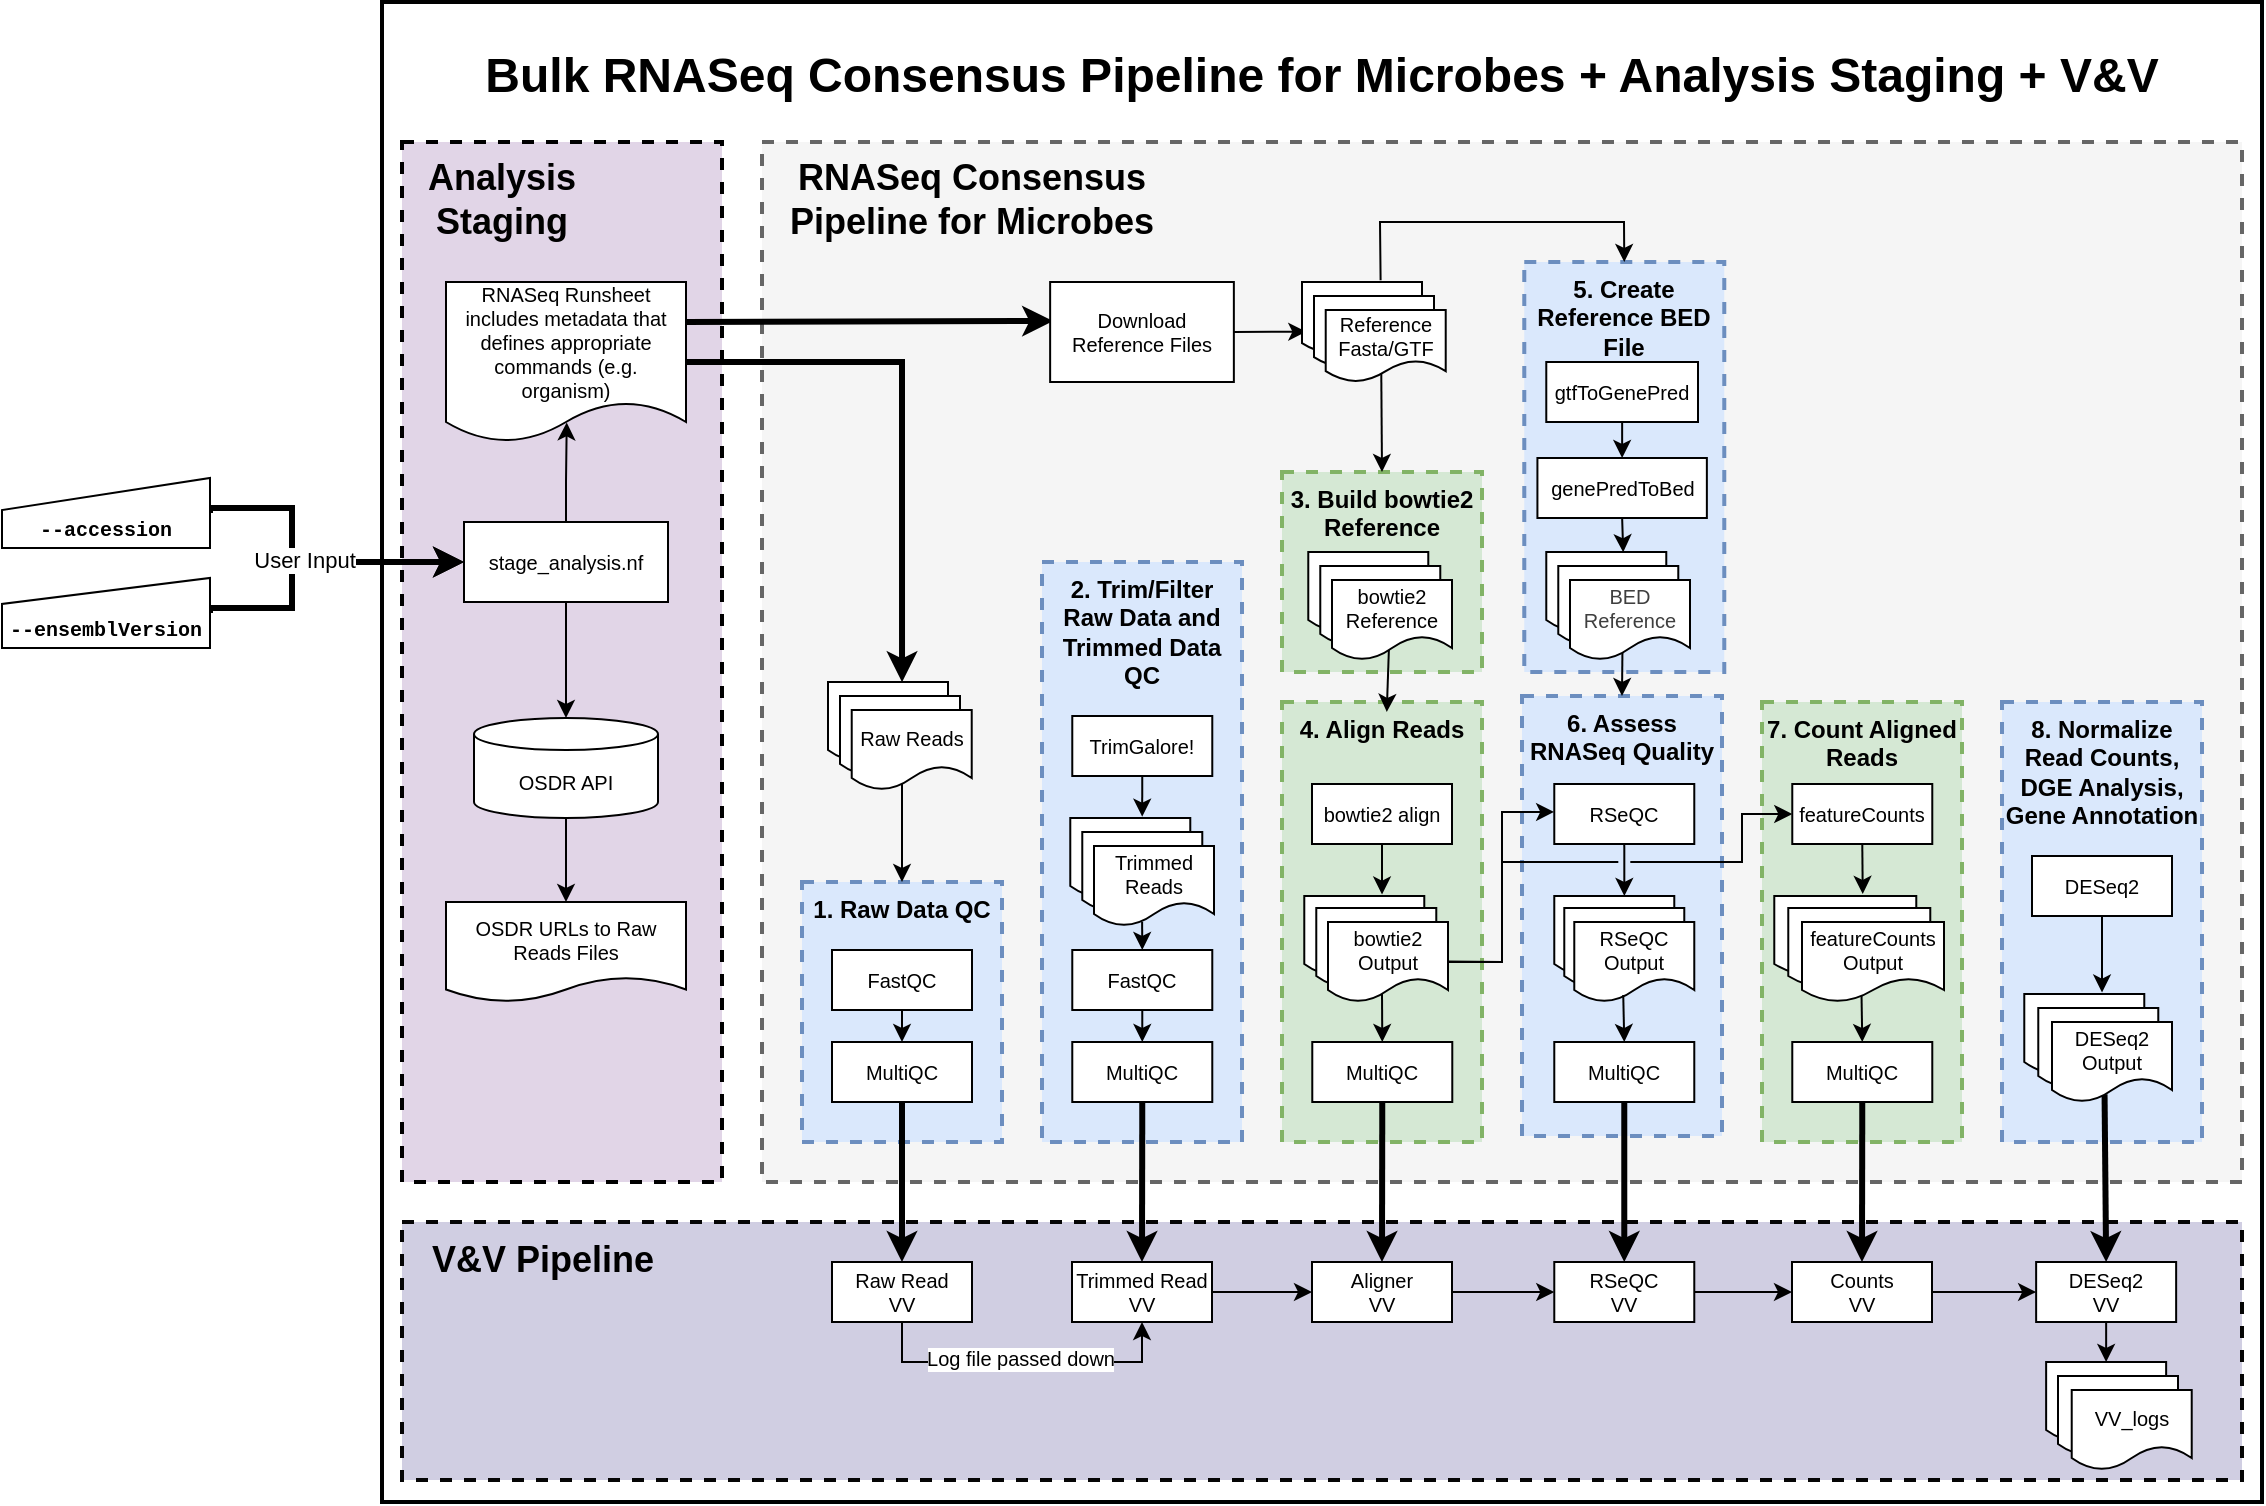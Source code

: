 <mxfile>
    <diagram id="yPxyJZ8AM_hMuL3Unpa9" name="RNASeqPPL">
        <mxGraphModel dx="1026" dy="1259" grid="1" gridSize="10" guides="1" tooltips="1" connect="1" arrows="1" fold="1" page="0" pageScale="1" pageWidth="1100" pageHeight="850" math="0" shadow="0">
            <root>
                <mxCell id="0"/>
                <mxCell id="1" parent="0"/>
                <mxCell id="165" value="&lt;h1 style=&quot;scrollbar-color: light-dark(#e2e2e2, #4b4b4b)&lt;br/&gt;&#x9;&#x9;&#x9;&#x9;&#x9;light-dark(#fbfbfb, var(--dark-panel-color));&quot;&gt;Bulk RNASeq Consensus Pipeline for Microbes + Analysis Staging + V&amp;amp;V&lt;/h1&gt;" style="rounded=0;whiteSpace=wrap;html=1;fillColor=none;strokeWidth=2;verticalAlign=top;" parent="1" vertex="1">
                    <mxGeometry x="240" y="-30" width="940" height="750" as="geometry"/>
                </mxCell>
                <mxCell id="151" value="" style="rounded=0;whiteSpace=wrap;html=1;dashed=1;strokeWidth=2;fillColor=#f5f5f5;fontColor=#333333;strokeColor=#666666;" parent="1" vertex="1">
                    <mxGeometry x="430" y="40" width="740" height="520" as="geometry"/>
                </mxCell>
                <mxCell id="4" value="&lt;span style=&quot;color: rgb(0, 0, 0); font-weight: 700;&quot;&gt;1. Raw Data QC&lt;/span&gt;" style="rounded=0;whiteSpace=wrap;html=1;align=center;dashed=1;strokeWidth=2;fillColor=#dae8fc;strokeColor=#6c8ebf;verticalAlign=top;" parent="1" vertex="1">
                    <mxGeometry x="450" y="410" width="100" height="130" as="geometry"/>
                </mxCell>
                <mxCell id="6" value="&lt;span style=&quot;color: rgb(0, 0, 0); font-weight: 700;&quot;&gt;2. Trim/Filter Raw Data and Trimmed Data QC&lt;/span&gt;" style="rounded=0;whiteSpace=wrap;html=1;align=center;dashed=1;strokeWidth=2;fillColor=#dae8fc;strokeColor=#6c8ebf;verticalAlign=top;" parent="1" vertex="1">
                    <mxGeometry x="570" y="250" width="100" height="290" as="geometry"/>
                </mxCell>
                <mxCell id="134" value="" style="rounded=0;whiteSpace=wrap;html=1;align=center;dashed=1;strokeWidth=2;fillColor=#d0cee2;strokeColor=light-dark(#050505, #a4a0c6);" parent="1" vertex="1">
                    <mxGeometry x="250" y="580" width="920" height="129" as="geometry"/>
                </mxCell>
                <mxCell id="rDUlS8jjdEe4DjbBXOIM-208" value="" style="rounded=0;whiteSpace=wrap;html=1;align=center;dashed=1;strokeWidth=2;fillColor=#e1d5e7;strokeColor=#000000;" parent="1" vertex="1">
                    <mxGeometry x="250" y="40" width="160" height="520" as="geometry"/>
                </mxCell>
                <mxCell id="rDUlS8jjdEe4DjbBXOIM-179" value="&lt;font&gt;stage_analysis.nf&lt;/font&gt;" style="rounded=0;whiteSpace=wrap;html=1;fontSize=10;" parent="1" vertex="1">
                    <mxGeometry x="281" y="230" width="102" height="40" as="geometry"/>
                </mxCell>
                <mxCell id="136" style="edgeStyle=none;html=1;exitX=1;exitY=0.25;exitDx=0;exitDy=0;strokeWidth=3;entryX=0.016;entryY=0.39;entryDx=0;entryDy=0;entryPerimeter=0;" parent="1" source="rDUlS8jjdEe4DjbBXOIM-180" target="135" edge="1">
                    <mxGeometry relative="1" as="geometry">
                        <mxPoint x="560" y="130" as="targetPoint"/>
                    </mxGeometry>
                </mxCell>
                <mxCell id="rDUlS8jjdEe4DjbBXOIM-180" value="&lt;font&gt;RNASeq Runsheet includes metadata that defines appropriate commands (e.g. organism)&lt;/font&gt;" style="shape=document;whiteSpace=wrap;html=1;boundedLbl=1;size=0.25;fontSize=10;" parent="1" vertex="1">
                    <mxGeometry x="272" y="110" width="120" height="80" as="geometry"/>
                </mxCell>
                <mxCell id="rDUlS8jjdEe4DjbBXOIM-193" style="edgeStyle=orthogonalEdgeStyle;rounded=0;orthogonalLoop=1;jettySize=auto;html=1;exitX=0.5;exitY=1;exitDx=0;exitDy=0;exitPerimeter=0;entryX=0.5;entryY=0;entryDx=0;entryDy=0;" parent="1" source="rDUlS8jjdEe4DjbBXOIM-181" target="rDUlS8jjdEe4DjbBXOIM-182" edge="1">
                    <mxGeometry relative="1" as="geometry"/>
                </mxCell>
                <mxCell id="rDUlS8jjdEe4DjbBXOIM-181" value="OSDR API" style="shape=cylinder3;whiteSpace=wrap;html=1;boundedLbl=1;backgroundOutline=1;size=8;fontSize=10;" parent="1" vertex="1">
                    <mxGeometry x="286" y="328" width="92" height="50" as="geometry"/>
                </mxCell>
                <mxCell id="rDUlS8jjdEe4DjbBXOIM-182" value="OSDR URLs to Raw Reads Files" style="shape=document;whiteSpace=wrap;html=1;boundedLbl=1;size=0.25;fontSize=10;" parent="1" vertex="1">
                    <mxGeometry x="272" y="420" width="120" height="50" as="geometry"/>
                </mxCell>
                <mxCell id="rDUlS8jjdEe4DjbBXOIM-192" style="edgeStyle=orthogonalEdgeStyle;rounded=0;orthogonalLoop=1;jettySize=auto;html=1;exitX=0.5;exitY=1;exitDx=0;exitDy=0;entryX=0.5;entryY=0;entryDx=0;entryDy=0;entryPerimeter=0;" parent="1" source="rDUlS8jjdEe4DjbBXOIM-179" target="rDUlS8jjdEe4DjbBXOIM-181" edge="1">
                    <mxGeometry relative="1" as="geometry"/>
                </mxCell>
                <mxCell id="rDUlS8jjdEe4DjbBXOIM-199" style="edgeStyle=orthogonalEdgeStyle;rounded=0;orthogonalLoop=1;jettySize=auto;html=1;exitX=1;exitY=0.5;exitDx=0;exitDy=0;entryX=0;entryY=0.5;entryDx=0;entryDy=0;strokeWidth=3;" parent="1" source="rDUlS8jjdEe4DjbBXOIM-206" target="rDUlS8jjdEe4DjbBXOIM-179" edge="1">
                    <mxGeometry relative="1" as="geometry">
                        <mxPoint x="155" y="225" as="sourcePoint"/>
                        <Array as="points">
                            <mxPoint x="195" y="223"/>
                            <mxPoint x="195" y="250"/>
                        </Array>
                    </mxGeometry>
                </mxCell>
                <mxCell id="rDUlS8jjdEe4DjbBXOIM-202" style="edgeStyle=orthogonalEdgeStyle;rounded=0;orthogonalLoop=1;jettySize=auto;html=1;exitX=1;exitY=0.5;exitDx=0;exitDy=0;entryX=0;entryY=0.5;entryDx=0;entryDy=0;strokeWidth=3;" parent="1" source="rDUlS8jjdEe4DjbBXOIM-207" target="rDUlS8jjdEe4DjbBXOIM-179" edge="1">
                    <mxGeometry relative="1" as="geometry">
                        <mxPoint x="155" y="275" as="sourcePoint"/>
                        <Array as="points">
                            <mxPoint x="195" y="273"/>
                            <mxPoint x="195" y="250"/>
                        </Array>
                    </mxGeometry>
                </mxCell>
                <mxCell id="rDUlS8jjdEe4DjbBXOIM-203" value="User Input" style="edgeLabel;html=1;align=center;verticalAlign=middle;resizable=0;points=[];" parent="rDUlS8jjdEe4DjbBXOIM-202" vertex="1" connectable="0">
                    <mxGeometry x="0.232" y="-1" relative="1" as="geometry">
                        <mxPoint x="-22" y="-2" as="offset"/>
                    </mxGeometry>
                </mxCell>
                <mxCell id="rDUlS8jjdEe4DjbBXOIM-206" value="&lt;span style=&quot;font-family: &amp;quot;Courier New&amp;quot;;&quot;&gt;--accession&lt;/span&gt;" style="shape=manualInput;whiteSpace=wrap;html=1;size=16;fontSize=10;fontStyle=1;verticalAlign=bottom;" parent="1" vertex="1">
                    <mxGeometry x="50" y="208" width="104" height="35" as="geometry"/>
                </mxCell>
                <mxCell id="rDUlS8jjdEe4DjbBXOIM-207" value="&lt;span style=&quot;font-family: &amp;quot;Courier New&amp;quot;;&quot;&gt;--ensemblVersion&lt;/span&gt;" style="shape=manualInput;whiteSpace=wrap;html=1;size=13;fontSize=10;fontStyle=1;verticalAlign=bottom;" parent="1" vertex="1">
                    <mxGeometry x="50" y="258" width="104" height="35" as="geometry"/>
                </mxCell>
                <mxCell id="rDUlS8jjdEe4DjbBXOIM-210" value="&lt;h2&gt;Analysis Staging&lt;/h2&gt;" style="text;html=1;align=center;verticalAlign=middle;whiteSpace=wrap;rounded=0;fontFamily=Helvetica;fontSize=12;" parent="1" vertex="1">
                    <mxGeometry x="260" y="49" width="80" height="40" as="geometry"/>
                </mxCell>
                <mxCell id="28" style="edgeStyle=none;html=1;exitX=0.5;exitY=1;exitDx=0;exitDy=0;entryX=0.5;entryY=0;entryDx=0;entryDy=0;" parent="1" source="2" target="3" edge="1">
                    <mxGeometry relative="1" as="geometry"/>
                </mxCell>
                <mxCell id="2" value="&lt;span&gt;FastQC&lt;/span&gt;" style="rounded=0;whiteSpace=wrap;html=1;fontSize=10;" parent="1" vertex="1">
                    <mxGeometry x="465" y="444" width="70" height="30" as="geometry"/>
                </mxCell>
                <mxCell id="33" style="edgeStyle=none;html=1;exitX=0.5;exitY=1;exitDx=0;exitDy=0;entryX=0.5;entryY=0;entryDx=0;entryDy=0;strokeWidth=3;" parent="1" source="3" target="32" edge="1">
                    <mxGeometry relative="1" as="geometry"/>
                </mxCell>
                <mxCell id="3" value="&lt;span&gt;MultiQC&lt;/span&gt;" style="rounded=0;whiteSpace=wrap;html=1;fontSize=10;" parent="1" vertex="1">
                    <mxGeometry x="465" y="490" width="70" height="30" as="geometry"/>
                </mxCell>
                <mxCell id="105" style="edgeStyle=none;html=1;entryX=0.5;entryY=0;entryDx=0;entryDy=0;exitX=0.419;exitY=0.91;exitDx=0;exitDy=0;exitPerimeter=0;" parent="1" source="rDUlS8jjdEe4DjbBXOIM-185" edge="1">
                    <mxGeometry relative="1" as="geometry">
                        <mxPoint x="500" y="410" as="targetPoint"/>
                    </mxGeometry>
                </mxCell>
                <mxCell id="29" style="edgeStyle=none;html=1;exitX=0.5;exitY=1;exitDx=0;exitDy=0;entryX=0.5;entryY=0;entryDx=0;entryDy=0;" parent="1" source="7" target="8" edge="1">
                    <mxGeometry relative="1" as="geometry"/>
                </mxCell>
                <mxCell id="7" value="&lt;span&gt;FastQC&lt;/span&gt;" style="rounded=0;whiteSpace=wrap;html=1;fontSize=10;" parent="1" vertex="1">
                    <mxGeometry x="585.14" y="444" width="70" height="30" as="geometry"/>
                </mxCell>
                <mxCell id="35" style="edgeStyle=none;html=1;exitX=0.5;exitY=1;exitDx=0;exitDy=0;entryX=0.5;entryY=0;entryDx=0;entryDy=0;strokeWidth=3;" parent="1" source="8" target="34" edge="1">
                    <mxGeometry relative="1" as="geometry"/>
                </mxCell>
                <mxCell id="8" value="&lt;span&gt;MultiQC&lt;/span&gt;" style="rounded=0;whiteSpace=wrap;html=1;fontSize=10;" parent="1" vertex="1">
                    <mxGeometry x="585.14" y="490" width="70" height="30" as="geometry"/>
                </mxCell>
                <mxCell id="12" value="&lt;span&gt;TrimGalore!&lt;/span&gt;" style="rounded=0;whiteSpace=wrap;html=1;fontSize=10;" parent="1" vertex="1">
                    <mxGeometry x="585.14" y="327" width="70" height="30" as="geometry"/>
                </mxCell>
                <mxCell id="130" style="edgeStyle=none;html=1;exitX=0.5;exitY=1;exitDx=0;exitDy=0;entryX=0.5;entryY=1;entryDx=0;entryDy=0;rounded=0;curved=0;" parent="1" source="32" target="34" edge="1">
                    <mxGeometry relative="1" as="geometry">
                        <Array as="points">
                            <mxPoint x="500" y="650"/>
                            <mxPoint x="620" y="650"/>
                        </Array>
                    </mxGeometry>
                </mxCell>
                <mxCell id="150" value="Log file passed down" style="edgeLabel;html=1;align=center;verticalAlign=middle;resizable=0;points=[];fontSize=10;" parent="130" vertex="1" connectable="0">
                    <mxGeometry x="-0.021" y="2" relative="1" as="geometry">
                        <mxPoint as="offset"/>
                    </mxGeometry>
                </mxCell>
                <mxCell id="32" value="&lt;span&gt;Raw Read&lt;/span&gt;&lt;div&gt;&lt;span&gt;VV&lt;/span&gt;&lt;/div&gt;" style="rounded=0;whiteSpace=wrap;html=1;fontSize=10;" parent="1" vertex="1">
                    <mxGeometry x="465" y="600" width="70" height="30" as="geometry"/>
                </mxCell>
                <mxCell id="129" style="edgeStyle=none;html=1;exitX=1;exitY=0.5;exitDx=0;exitDy=0;entryX=0;entryY=0.5;entryDx=0;entryDy=0;" parent="1" source="34" target="50" edge="1">
                    <mxGeometry relative="1" as="geometry"/>
                </mxCell>
                <mxCell id="34" value="&lt;span&gt;Trimmed Read&lt;/span&gt;&lt;div&gt;&lt;span&gt;VV&lt;/span&gt;&lt;/div&gt;" style="rounded=0;whiteSpace=wrap;html=1;fontSize=10;" parent="1" vertex="1">
                    <mxGeometry x="585" y="600" width="70" height="30" as="geometry"/>
                </mxCell>
                <mxCell id="36" value="&lt;span style=&quot;color: rgb(0, 0, 0); font-weight: 700;&quot;&gt;4. Align Reads&lt;/span&gt;" style="rounded=0;whiteSpace=wrap;html=1;align=center;dashed=1;strokeWidth=2;fillColor=#d5e8d4;strokeColor=#82b366;verticalAlign=top;" parent="1" vertex="1">
                    <mxGeometry x="690" y="320" width="100" height="220" as="geometry"/>
                </mxCell>
                <mxCell id="37" style="edgeStyle=none;html=1;exitX=0.45;exitY=0.896;exitDx=0;exitDy=0;entryX=0.5;entryY=0;entryDx=0;entryDy=0;exitPerimeter=0;" parent="1" source="49" target="40" edge="1">
                    <mxGeometry relative="1" as="geometry">
                        <mxPoint x="740.14" y="477" as="sourcePoint"/>
                    </mxGeometry>
                </mxCell>
                <mxCell id="39" style="edgeStyle=none;html=1;exitX=0.5;exitY=1;exitDx=0;exitDy=0;entryX=0.5;entryY=0;entryDx=0;entryDy=0;strokeWidth=3;" parent="1" source="40" target="50" edge="1">
                    <mxGeometry relative="1" as="geometry"/>
                </mxCell>
                <mxCell id="40" value="&lt;span&gt;MultiQC&lt;/span&gt;" style="rounded=0;whiteSpace=wrap;html=1;fontSize=10;" parent="1" vertex="1">
                    <mxGeometry x="705.14" y="490" width="70" height="30" as="geometry"/>
                </mxCell>
                <mxCell id="42" style="edgeStyle=none;html=1;exitX=0.5;exitY=1;exitDx=0;exitDy=0;entryX=0.648;entryY=-0.018;entryDx=0;entryDy=0;entryPerimeter=0;" parent="1" source="43" target="46" edge="1">
                    <mxGeometry relative="1" as="geometry"/>
                </mxCell>
                <mxCell id="43" value="&lt;span&gt;bowtie2 align&lt;/span&gt;" style="rounded=0;whiteSpace=wrap;html=1;fontSize=10;" parent="1" vertex="1">
                    <mxGeometry x="705.0" y="361" width="70" height="30" as="geometry"/>
                </mxCell>
                <mxCell id="128" style="edgeStyle=none;html=1;exitX=1;exitY=0.5;exitDx=0;exitDy=0;entryX=0;entryY=0.5;entryDx=0;entryDy=0;" parent="1" source="50" target="87" edge="1">
                    <mxGeometry relative="1" as="geometry"/>
                </mxCell>
                <mxCell id="50" value="&lt;span&gt;Aligner&lt;/span&gt;&lt;div&gt;&lt;span&gt;VV&lt;/span&gt;&lt;/div&gt;" style="rounded=0;whiteSpace=wrap;html=1;fontSize=10;" parent="1" vertex="1">
                    <mxGeometry x="705" y="600" width="70" height="30" as="geometry"/>
                </mxCell>
                <mxCell id="55" value="&lt;span style=&quot;color: rgb(0, 0, 0); font-weight: 700;&quot;&gt;3. Build bowtie2 Reference&lt;/span&gt;" style="rounded=0;whiteSpace=wrap;html=1;align=center;dashed=1;strokeWidth=2;fillColor=#d5e8d4;strokeColor=#82b366;verticalAlign=top;" parent="1" vertex="1">
                    <mxGeometry x="690" y="205" width="100" height="100" as="geometry"/>
                </mxCell>
                <mxCell id="61" value="" style="endArrow=classic;html=1;exitX=0.474;exitY=0.873;exitDx=0;exitDy=0;exitPerimeter=0;entryX=0.536;entryY=0.065;entryDx=0;entryDy=0;entryPerimeter=0;" parent="1" source="60" edge="1">
                    <mxGeometry width="50" height="50" relative="1" as="geometry">
                        <mxPoint x="750" y="360" as="sourcePoint"/>
                        <mxPoint x="742.38" y="324.95" as="targetPoint"/>
                    </mxGeometry>
                </mxCell>
                <mxCell id="62" value="&lt;span style=&quot;color: rgb(0, 0, 0); font-weight: 700;&quot;&gt;6. Assess RNASeq Quality&lt;/span&gt;" style="rounded=0;whiteSpace=wrap;html=1;align=center;dashed=1;strokeWidth=2;fillColor=#dae8fc;strokeColor=#6c8ebf;verticalAlign=top;" parent="1" vertex="1">
                    <mxGeometry x="810" y="317" width="100" height="220" as="geometry"/>
                </mxCell>
                <mxCell id="88" style="edgeStyle=none;html=1;exitX=0.5;exitY=1;exitDx=0;exitDy=0;strokeWidth=3;" parent="1" source="64" target="87" edge="1">
                    <mxGeometry relative="1" as="geometry"/>
                </mxCell>
                <mxCell id="64" value="&lt;span&gt;MultiQC&lt;/span&gt;" style="rounded=0;whiteSpace=wrap;html=1;fontSize=10;" parent="1" vertex="1">
                    <mxGeometry x="826.14" y="490" width="70" height="30" as="geometry"/>
                </mxCell>
                <mxCell id="67" value="&lt;span&gt;RSeQC&lt;/span&gt;" style="rounded=0;whiteSpace=wrap;html=1;fontSize=10;" parent="1" vertex="1">
                    <mxGeometry x="826.14" y="361" width="70" height="30" as="geometry"/>
                </mxCell>
                <mxCell id="72" value="&lt;span style=&quot;color: rgb(0, 0, 0); font-weight: 700;&quot;&gt;5. Create Reference BED File&lt;/span&gt;" style="rounded=0;whiteSpace=wrap;html=1;align=center;dashed=1;strokeWidth=2;fillColor=#dae8fc;strokeColor=#6c8ebf;verticalAlign=top;" parent="1" vertex="1">
                    <mxGeometry x="811.14" y="100" width="100" height="205" as="geometry"/>
                </mxCell>
                <mxCell id="73" style="edgeStyle=none;html=1;exitX=0.5;exitY=1;exitDx=0;exitDy=0;entryX=0.641;entryY=0.003;entryDx=0;entryDy=0;entryPerimeter=0;" parent="1" source="74" target="79" edge="1">
                    <mxGeometry relative="1" as="geometry">
                        <mxPoint x="860.28" y="247" as="targetPoint"/>
                    </mxGeometry>
                </mxCell>
                <mxCell id="74" value="&lt;span&gt;genePredToBed&lt;/span&gt;" style="rounded=0;whiteSpace=wrap;html=1;fontSize=10;" parent="1" vertex="1">
                    <mxGeometry x="817.71" y="198" width="84.72" height="30" as="geometry"/>
                </mxCell>
                <mxCell id="82" style="edgeStyle=none;html=1;exitX=0.5;exitY=1;exitDx=0;exitDy=0;entryX=0.5;entryY=0;entryDx=0;entryDy=0;" parent="1" source="77" target="74" edge="1">
                    <mxGeometry relative="1" as="geometry"/>
                </mxCell>
                <mxCell id="77" value="&lt;span&gt;gtfToGenePred&lt;/span&gt;" style="rounded=0;whiteSpace=wrap;html=1;fontSize=10;" parent="1" vertex="1">
                    <mxGeometry x="822.14" y="150" width="75.86" height="30" as="geometry"/>
                </mxCell>
                <mxCell id="83" value="" style="endArrow=classic;html=1;exitX=0.437;exitY=0.889;exitDx=0;exitDy=0;exitPerimeter=0;entryX=0.5;entryY=0;entryDx=0;entryDy=0;" parent="1" source="81" target="62" edge="1">
                    <mxGeometry width="50" height="50" relative="1" as="geometry">
                        <mxPoint x="750" y="280" as="sourcePoint"/>
                        <mxPoint x="859.14" y="323" as="targetPoint"/>
                    </mxGeometry>
                </mxCell>
                <mxCell id="86" style="edgeStyle=none;html=1;exitX=0.995;exitY=0.328;exitDx=0;exitDy=0;exitPerimeter=0;entryX=-0.001;entryY=0.465;entryDx=0;entryDy=0;entryPerimeter=0;rounded=0;curved=0;" parent="1" target="67" edge="1">
                    <mxGeometry relative="1" as="geometry">
                        <mxPoint x="772.7" y="449.808" as="sourcePoint"/>
                        <mxPoint x="825.0" y="450.0" as="targetPoint"/>
                        <Array as="points">
                            <mxPoint x="800" y="450"/>
                            <mxPoint x="800" y="375"/>
                        </Array>
                    </mxGeometry>
                </mxCell>
                <mxCell id="127" style="edgeStyle=none;html=1;exitX=1;exitY=0.5;exitDx=0;exitDy=0;entryX=0;entryY=0.5;entryDx=0;entryDy=0;" parent="1" source="87" target="109" edge="1">
                    <mxGeometry relative="1" as="geometry"/>
                </mxCell>
                <mxCell id="87" value="RSeQC&lt;div&gt;VV&lt;/div&gt;" style="rounded=0;whiteSpace=wrap;html=1;fontSize=10;" parent="1" vertex="1">
                    <mxGeometry x="826.14" y="600" width="70" height="30" as="geometry"/>
                </mxCell>
                <mxCell id="94" value="&lt;span style=&quot;color: rgb(0, 0, 0); font-weight: 700;&quot;&gt;7. Count Aligned Reads&lt;/span&gt;" style="rounded=0;whiteSpace=wrap;html=1;align=center;dashed=1;strokeWidth=2;fillColor=#d5e8d4;strokeColor=#82b366;verticalAlign=top;" parent="1" vertex="1">
                    <mxGeometry x="930" y="320" width="100" height="220" as="geometry"/>
                </mxCell>
                <mxCell id="95" style="edgeStyle=none;html=1;exitX=0.419;exitY=0.89;exitDx=0;exitDy=0;entryX=0.5;entryY=0;entryDx=0;entryDy=0;exitPerimeter=0;" parent="1" source="103" target="96" edge="1">
                    <mxGeometry relative="1" as="geometry">
                        <mxPoint x="980.14" y="477" as="sourcePoint"/>
                    </mxGeometry>
                </mxCell>
                <mxCell id="110" style="edgeStyle=none;html=1;exitX=0.5;exitY=1;exitDx=0;exitDy=0;entryX=0.5;entryY=0;entryDx=0;entryDy=0;strokeWidth=3;" parent="1" source="96" target="109" edge="1">
                    <mxGeometry relative="1" as="geometry"/>
                </mxCell>
                <mxCell id="96" value="&lt;span&gt;MultiQC&lt;/span&gt;" style="rounded=0;whiteSpace=wrap;html=1;fontSize=10;" parent="1" vertex="1">
                    <mxGeometry x="945.14" y="490" width="70" height="30" as="geometry"/>
                </mxCell>
                <mxCell id="98" style="edgeStyle=none;html=1;exitX=0.5;exitY=1;exitDx=0;exitDy=0;entryX=0.623;entryY=-0.026;entryDx=0;entryDy=0;entryPerimeter=0;" parent="1" source="99" target="101" edge="1">
                    <mxGeometry relative="1" as="geometry"/>
                </mxCell>
                <mxCell id="99" value="featureCounts" style="rounded=0;whiteSpace=wrap;html=1;fontSize=10;" parent="1" vertex="1">
                    <mxGeometry x="945.14" y="361" width="70" height="30" as="geometry"/>
                </mxCell>
                <mxCell id="125" style="edgeStyle=none;html=1;exitX=1;exitY=0.5;exitDx=0;exitDy=0;entryX=0;entryY=0.5;entryDx=0;entryDy=0;" parent="1" source="109" target="122" edge="1">
                    <mxGeometry relative="1" as="geometry">
                        <mxPoint x="1060" y="615" as="targetPoint"/>
                    </mxGeometry>
                </mxCell>
                <mxCell id="109" value="Counts&lt;div&gt;VV&lt;/div&gt;" style="rounded=0;whiteSpace=wrap;html=1;fontSize=10;" parent="1" vertex="1">
                    <mxGeometry x="945" y="600" width="70" height="30" as="geometry"/>
                </mxCell>
                <mxCell id="112" value="&lt;b&gt;8. Normalize Read Counts, DGE Analysis, Gene Annotation&lt;/b&gt;" style="rounded=0;whiteSpace=wrap;html=1;align=center;dashed=1;strokeWidth=2;fillColor=#dae8fc;strokeColor=#6c8ebf;verticalAlign=top;" parent="1" vertex="1">
                    <mxGeometry x="1050" y="320" width="100" height="220" as="geometry"/>
                </mxCell>
                <mxCell id="116" style="edgeStyle=none;html=1;exitX=0.5;exitY=1;exitDx=0;exitDy=0;entryX=0.648;entryY=-0.018;entryDx=0;entryDy=0;entryPerimeter=0;" parent="1" source="117" target="119" edge="1">
                    <mxGeometry relative="1" as="geometry"/>
                </mxCell>
                <mxCell id="117" value="&lt;span&gt;DESeq2&lt;/span&gt;" style="rounded=0;whiteSpace=wrap;html=1;fontSize=10;" parent="1" vertex="1">
                    <mxGeometry x="1065" y="397" width="70" height="30" as="geometry"/>
                </mxCell>
                <mxCell id="192" style="edgeStyle=none;html=1;exitX=0.5;exitY=1;exitDx=0;exitDy=0;entryX=0.5;entryY=0;entryDx=0;entryDy=0;" parent="1" source="122" target="160" edge="1">
                    <mxGeometry relative="1" as="geometry"/>
                </mxCell>
                <mxCell id="122" value="&lt;div&gt;&lt;span&gt;DESeq2&lt;/span&gt;&lt;/div&gt;&lt;div&gt;&lt;span&gt;VV&lt;/span&gt;&lt;/div&gt;" style="rounded=0;whiteSpace=wrap;html=1;fontSize=10;" parent="1" vertex="1">
                    <mxGeometry x="1067.07" y="600" width="70" height="30" as="geometry"/>
                </mxCell>
                <mxCell id="126" value="" style="endArrow=classic;html=1;exitX=0.438;exitY=0.903;exitDx=0;exitDy=0;exitPerimeter=0;entryX=0.5;entryY=0;entryDx=0;entryDy=0;strokeWidth=3;" parent="1" source="121" target="122" edge="1">
                    <mxGeometry width="50" height="50" relative="1" as="geometry">
                        <mxPoint x="1110" y="370" as="sourcePoint"/>
                        <mxPoint x="1160" y="320" as="targetPoint"/>
                    </mxGeometry>
                </mxCell>
                <mxCell id="135" value="&lt;font&gt;Download Reference Files&lt;/font&gt;" style="rounded=0;whiteSpace=wrap;html=1;fontSize=10;" parent="1" vertex="1">
                    <mxGeometry x="574.07" y="110" width="91.86" height="50" as="geometry"/>
                </mxCell>
                <mxCell id="141" style="edgeStyle=none;html=1;exitX=1;exitY=0.5;exitDx=0;exitDy=0;entryX=0.036;entryY=0.69;entryDx=0;entryDy=0;entryPerimeter=0;" parent="1" source="135" target="138" edge="1">
                    <mxGeometry relative="1" as="geometry">
                        <mxPoint x="610" y="131" as="targetPoint"/>
                    </mxGeometry>
                </mxCell>
                <mxCell id="149" value="&lt;h2&gt;V&amp;amp;V Pipeline&lt;/h2&gt;" style="text;html=1;align=center;verticalAlign=middle;whiteSpace=wrap;rounded=0;fontFamily=Helvetica;fontSize=12;" parent="1" vertex="1">
                    <mxGeometry x="260" y="589" width="121" height="20" as="geometry"/>
                </mxCell>
                <mxCell id="152" value="&lt;h2&gt;RNASeq Consensus Pipeline for Microbes&lt;/h2&gt;" style="text;html=1;align=center;verticalAlign=middle;whiteSpace=wrap;rounded=0;fontFamily=Helvetica;fontSize=12;" parent="1" vertex="1">
                    <mxGeometry x="440" y="49" width="190" height="40" as="geometry"/>
                </mxCell>
                <mxCell id="rDUlS8jjdEe4DjbBXOIM-188" style="edgeStyle=orthogonalEdgeStyle;rounded=0;orthogonalLoop=1;jettySize=auto;html=1;exitX=0.5;exitY=0;exitDx=0;exitDy=0;entryX=0.503;entryY=0.878;entryDx=0;entryDy=0;entryPerimeter=0;" parent="1" source="rDUlS8jjdEe4DjbBXOIM-179" target="rDUlS8jjdEe4DjbBXOIM-180" edge="1">
                    <mxGeometry relative="1" as="geometry"/>
                </mxCell>
                <mxCell id="176" value="" style="shape=document;whiteSpace=wrap;html=1;boundedLbl=1;movable=1;resizable=1;rotatable=1;deletable=1;editable=1;locked=0;connectable=1;container=0;fontSize=10;" parent="1" vertex="1">
                    <mxGeometry x="826.14" y="417" width="60" height="40" as="geometry"/>
                </mxCell>
                <mxCell id="177" value="" style="shape=document;whiteSpace=wrap;html=1;boundedLbl=1;movable=1;resizable=1;rotatable=1;deletable=1;editable=1;locked=0;connectable=1;container=0;fontSize=10;" parent="1" vertex="1">
                    <mxGeometry x="831.14" y="423" width="60" height="40" as="geometry"/>
                </mxCell>
                <mxCell id="71" value="&lt;font&gt;RSeQC&lt;/font&gt;&lt;div&gt;&lt;font&gt;Output&lt;/font&gt;&lt;/div&gt;" style="shape=document;whiteSpace=wrap;html=1;boundedLbl=1;movable=1;resizable=1;rotatable=1;deletable=1;editable=1;locked=0;connectable=1;container=0;fontSize=10;" parent="1" vertex="1">
                    <mxGeometry x="836.14" y="430" width="60" height="40" as="geometry"/>
                </mxCell>
                <mxCell id="79" value="" style="shape=document;whiteSpace=wrap;html=1;boundedLbl=1;movable=1;resizable=1;rotatable=1;deletable=1;editable=1;locked=0;connectable=1;container=0;" parent="1" vertex="1">
                    <mxGeometry x="822.14" y="245" width="60" height="40" as="geometry"/>
                </mxCell>
                <mxCell id="80" value="" style="shape=document;whiteSpace=wrap;html=1;boundedLbl=1;movable=1;resizable=1;rotatable=1;deletable=1;editable=1;locked=0;connectable=1;container=0;" parent="1" vertex="1">
                    <mxGeometry x="828.14" y="252" width="60" height="40" as="geometry"/>
                </mxCell>
                <mxCell id="81" value="&lt;span style=&quot;color: rgb(63, 63, 63);&quot;&gt;BED Reference&lt;/span&gt;" style="shape=document;whiteSpace=wrap;html=1;boundedLbl=1;movable=1;resizable=1;rotatable=1;deletable=1;editable=1;locked=0;connectable=1;container=0;fontSize=10;" parent="1" vertex="1">
                    <mxGeometry x="834" y="259" width="60" height="40" as="geometry"/>
                </mxCell>
                <mxCell id="58" value="" style="shape=document;whiteSpace=wrap;html=1;boundedLbl=1;movable=1;resizable=1;rotatable=1;deletable=1;editable=1;locked=0;connectable=1;container=0;" parent="1" vertex="1">
                    <mxGeometry x="703.14" y="245" width="60" height="40" as="geometry"/>
                </mxCell>
                <mxCell id="59" value="" style="shape=document;whiteSpace=wrap;html=1;boundedLbl=1;movable=1;resizable=1;rotatable=1;deletable=1;editable=1;locked=0;connectable=1;container=0;" parent="1" vertex="1">
                    <mxGeometry x="709.14" y="252" width="60" height="40" as="geometry"/>
                </mxCell>
                <mxCell id="60" value="&lt;font&gt;bowtie2 Reference&lt;/font&gt;" style="shape=document;whiteSpace=wrap;html=1;boundedLbl=1;movable=1;resizable=1;rotatable=1;deletable=1;editable=1;locked=0;connectable=1;container=0;fontSize=10;" parent="1" vertex="1">
                    <mxGeometry x="715" y="259" width="60" height="40" as="geometry"/>
                </mxCell>
                <mxCell id="101" value="" style="shape=document;whiteSpace=wrap;html=1;boundedLbl=1;movable=1;resizable=1;rotatable=1;deletable=1;editable=1;locked=0;connectable=1;container=0;" parent="1" vertex="1">
                    <mxGeometry x="936.14" y="417" width="71" height="40" as="geometry"/>
                </mxCell>
                <mxCell id="102" value="" style="shape=document;whiteSpace=wrap;html=1;boundedLbl=1;movable=1;resizable=1;rotatable=1;deletable=1;editable=1;locked=0;connectable=1;container=0;" parent="1" vertex="1">
                    <mxGeometry x="943.14" y="423" width="71" height="40" as="geometry"/>
                </mxCell>
                <mxCell id="103" value="featureCounts Output" style="shape=document;whiteSpace=wrap;html=1;boundedLbl=1;movable=1;resizable=1;rotatable=1;deletable=1;editable=1;locked=0;connectable=1;container=0;fontSize=10;" parent="1" vertex="1">
                    <mxGeometry x="950.0" y="430" width="71" height="40" as="geometry"/>
                </mxCell>
                <mxCell id="46" value="" style="shape=document;whiteSpace=wrap;html=1;boundedLbl=1;movable=1;resizable=1;rotatable=1;deletable=1;editable=1;locked=0;connectable=1;container=0;" parent="1" vertex="1">
                    <mxGeometry x="701.14" y="417" width="60" height="40" as="geometry"/>
                </mxCell>
                <mxCell id="48" value="" style="shape=document;whiteSpace=wrap;html=1;boundedLbl=1;movable=1;resizable=1;rotatable=1;deletable=1;editable=1;locked=0;connectable=1;container=0;" parent="1" vertex="1">
                    <mxGeometry x="707.14" y="423" width="60" height="40" as="geometry"/>
                </mxCell>
                <mxCell id="49" value="&lt;font&gt;bowtie2 Output&lt;/font&gt;" style="shape=document;whiteSpace=wrap;html=1;boundedLbl=1;movable=1;resizable=1;rotatable=1;deletable=1;editable=1;locked=0;connectable=1;container=0;fontSize=10;" parent="1" vertex="1">
                    <mxGeometry x="713" y="430" width="60" height="40" as="geometry"/>
                </mxCell>
                <mxCell id="23" value="" style="shape=document;whiteSpace=wrap;html=1;boundedLbl=1;movable=1;resizable=1;rotatable=1;deletable=1;editable=1;locked=0;connectable=1;container=0;fontSize=10;" parent="1" vertex="1">
                    <mxGeometry x="584.14" y="378" width="60" height="40" as="geometry"/>
                </mxCell>
                <mxCell id="24" value="" style="shape=document;whiteSpace=wrap;html=1;boundedLbl=1;movable=1;resizable=1;rotatable=1;deletable=1;editable=1;locked=0;connectable=1;container=0;fontSize=10;" parent="1" vertex="1">
                    <mxGeometry x="590.14" y="385" width="60" height="40" as="geometry"/>
                </mxCell>
                <mxCell id="25" value="Trimmed Reads" style="shape=document;whiteSpace=wrap;html=1;boundedLbl=1;movable=1;resizable=1;rotatable=1;deletable=1;editable=1;locked=0;connectable=1;container=0;fontSize=10;" parent="1" vertex="1">
                    <mxGeometry x="596" y="392" width="60" height="40" as="geometry"/>
                </mxCell>
                <mxCell id="17" value="" style="shape=document;whiteSpace=wrap;html=1;boundedLbl=1;movable=1;resizable=1;rotatable=1;deletable=1;editable=1;locked=0;connectable=1;container=0;" parent="1" vertex="1">
                    <mxGeometry x="463" y="310" width="60" height="40" as="geometry"/>
                </mxCell>
                <mxCell id="16" value="" style="shape=document;whiteSpace=wrap;html=1;boundedLbl=1;movable=1;resizable=1;rotatable=1;deletable=1;editable=1;locked=0;connectable=1;container=0;" parent="1" vertex="1">
                    <mxGeometry x="469" y="317" width="60" height="40" as="geometry"/>
                </mxCell>
                <mxCell id="rDUlS8jjdEe4DjbBXOIM-185" value="Raw Reads" style="shape=document;whiteSpace=wrap;html=1;boundedLbl=1;movable=1;resizable=1;rotatable=1;deletable=1;editable=1;locked=0;connectable=1;container=0;fontSize=10;" parent="1" vertex="1">
                    <mxGeometry x="474.86" y="324" width="60" height="40" as="geometry"/>
                </mxCell>
                <mxCell id="119" value="" style="shape=document;whiteSpace=wrap;html=1;boundedLbl=1;movable=1;resizable=1;rotatable=1;deletable=1;editable=1;locked=0;connectable=1;container=0;" parent="1" vertex="1">
                    <mxGeometry x="1061.14" y="466" width="60" height="40" as="geometry"/>
                </mxCell>
                <mxCell id="120" value="" style="shape=document;whiteSpace=wrap;html=1;boundedLbl=1;movable=1;resizable=1;rotatable=1;deletable=1;editable=1;locked=0;connectable=1;container=0;" parent="1" vertex="1">
                    <mxGeometry x="1068.14" y="473" width="60" height="40" as="geometry"/>
                </mxCell>
                <mxCell id="121" value="DESeq2 Output" style="shape=document;whiteSpace=wrap;html=1;boundedLbl=1;movable=1;resizable=1;rotatable=1;deletable=1;editable=1;locked=0;connectable=1;container=0;fontSize=10;" parent="1" vertex="1">
                    <mxGeometry x="1075" y="480" width="60" height="40" as="geometry"/>
                </mxCell>
                <mxCell id="160" value="" style="shape=document;whiteSpace=wrap;html=1;boundedLbl=1;movable=1;resizable=1;rotatable=1;deletable=1;editable=1;locked=0;connectable=1;container=0;" parent="1" vertex="1">
                    <mxGeometry x="1072.07" y="650" width="60" height="40" as="geometry"/>
                </mxCell>
                <mxCell id="161" value="" style="shape=document;whiteSpace=wrap;html=1;boundedLbl=1;movable=1;resizable=1;rotatable=1;deletable=1;editable=1;locked=0;connectable=1;container=0;" parent="1" vertex="1">
                    <mxGeometry x="1078" y="657" width="60" height="40" as="geometry"/>
                </mxCell>
                <mxCell id="162" value="VV_logs" style="shape=document;whiteSpace=wrap;html=1;boundedLbl=1;movable=1;resizable=1;rotatable=1;deletable=1;editable=1;locked=0;connectable=1;container=0;fontSize=10;" parent="1" vertex="1">
                    <mxGeometry x="1084.86" y="664" width="60" height="40" as="geometry"/>
                </mxCell>
                <mxCell id="187" value="" style="group" parent="1" vertex="1" connectable="0">
                    <mxGeometry x="700" y="110" width="71.86" height="50" as="geometry"/>
                </mxCell>
                <mxCell id="138" value="" style="shape=document;whiteSpace=wrap;html=1;boundedLbl=1;movable=1;resizable=1;rotatable=1;deletable=1;editable=1;locked=0;connectable=1;container=0;fontSize=10;" parent="187" vertex="1">
                    <mxGeometry width="60" height="36" as="geometry"/>
                </mxCell>
                <mxCell id="139" value="" style="shape=document;whiteSpace=wrap;html=1;boundedLbl=1;movable=1;resizable=1;rotatable=1;deletable=1;editable=1;locked=0;connectable=1;container=0;fontSize=10;" parent="187" vertex="1">
                    <mxGeometry x="6" y="7" width="60" height="36" as="geometry"/>
                </mxCell>
                <mxCell id="140" value="&lt;font&gt;Reference Fasta/GTF&lt;/font&gt;" style="shape=document;whiteSpace=wrap;html=1;boundedLbl=1;movable=1;resizable=1;rotatable=1;deletable=1;editable=1;locked=0;connectable=1;container=0;fontSize=10;" parent="187" vertex="1">
                    <mxGeometry x="11.86" y="14" width="60" height="36" as="geometry"/>
                </mxCell>
                <mxCell id="188" value="" style="endArrow=classic;html=1;entryX=0.5;entryY=0;entryDx=0;entryDy=0;exitX=0.463;exitY=0.887;exitDx=0;exitDy=0;exitPerimeter=0;" parent="1" source="140" target="55" edge="1">
                    <mxGeometry width="50" height="50" relative="1" as="geometry">
                        <mxPoint x="740" y="160" as="sourcePoint"/>
                        <mxPoint x="750" y="140" as="targetPoint"/>
                    </mxGeometry>
                </mxCell>
                <mxCell id="189" style="edgeStyle=none;html=1;exitX=0.655;exitY=-0.024;exitDx=0;exitDy=0;rounded=0;curved=0;exitPerimeter=0;entryX=0.5;entryY=0;entryDx=0;entryDy=0;" parent="1" source="138" target="72" edge="1">
                    <mxGeometry relative="1" as="geometry">
                        <mxPoint x="860" y="80" as="targetPoint"/>
                        <mxPoint x="749" y="121" as="sourcePoint"/>
                        <Array as="points">
                            <mxPoint x="739" y="80"/>
                            <mxPoint x="861" y="80"/>
                        </Array>
                    </mxGeometry>
                </mxCell>
                <mxCell id="193" value="" style="endArrow=classic;html=1;exitX=0.5;exitY=1;exitDx=0;exitDy=0;entryX=0.584;entryY=-0.001;entryDx=0;entryDy=0;entryPerimeter=0;" parent="1" source="67" target="176" edge="1">
                    <mxGeometry width="50" height="50" relative="1" as="geometry">
                        <mxPoint x="850" y="470" as="sourcePoint"/>
                        <mxPoint x="900" y="420" as="targetPoint"/>
                    </mxGeometry>
                </mxCell>
                <mxCell id="194" value="" style="endArrow=classic;html=1;exitX=0.408;exitY=0.912;exitDx=0;exitDy=0;exitPerimeter=0;entryX=0.5;entryY=0;entryDx=0;entryDy=0;" parent="1" source="71" target="64" edge="1">
                    <mxGeometry width="50" height="50" relative="1" as="geometry">
                        <mxPoint x="870" y="407" as="sourcePoint"/>
                        <mxPoint x="870" y="438" as="targetPoint"/>
                    </mxGeometry>
                </mxCell>
                <mxCell id="108" value="" style="endArrow=classic;html=1;exitX=1;exitY=0.5;exitDx=0;exitDy=0;entryX=0;entryY=0.5;entryDx=0;entryDy=0;rounded=0;curved=0;jumpStyle=gap;" parent="1" source="49" target="99" edge="1">
                    <mxGeometry width="50" height="50" relative="1" as="geometry">
                        <mxPoint x="860" y="370" as="sourcePoint"/>
                        <mxPoint x="910" y="320" as="targetPoint"/>
                        <Array as="points">
                            <mxPoint x="800" y="450"/>
                            <mxPoint x="800" y="400"/>
                            <mxPoint x="920" y="400"/>
                            <mxPoint x="920" y="376"/>
                        </Array>
                    </mxGeometry>
                </mxCell>
                <mxCell id="195" style="edgeStyle=none;html=1;exitX=0.5;exitY=1;exitDx=0;exitDy=0;entryX=0.599;entryY=-0.017;entryDx=0;entryDy=0;entryPerimeter=0;" parent="1" source="12" target="23" edge="1">
                    <mxGeometry relative="1" as="geometry">
                        <mxPoint x="750" y="404" as="sourcePoint"/>
                        <mxPoint x="750" y="434" as="targetPoint"/>
                    </mxGeometry>
                </mxCell>
                <mxCell id="196" style="edgeStyle=none;html=1;exitX=0.401;exitY=0.947;exitDx=0;exitDy=0;entryX=0.5;entryY=0;entryDx=0;entryDy=0;exitPerimeter=0;" parent="1" source="25" target="7" edge="1">
                    <mxGeometry relative="1" as="geometry">
                        <mxPoint x="630" y="367" as="sourcePoint"/>
                        <mxPoint x="630" y="382" as="targetPoint"/>
                    </mxGeometry>
                </mxCell>
                <mxCell id="197" value="" style="endArrow=classic;html=1;exitX=1;exitY=0.5;exitDx=0;exitDy=0;rounded=0;curved=0;strokeWidth=3;entryX=0.617;entryY=0.002;entryDx=0;entryDy=0;entryPerimeter=0;" edge="1" parent="1" source="rDUlS8jjdEe4DjbBXOIM-180" target="17">
                    <mxGeometry width="50" height="50" relative="1" as="geometry">
                        <mxPoint x="520" y="220" as="sourcePoint"/>
                        <mxPoint x="500" y="310" as="targetPoint"/>
                        <Array as="points">
                            <mxPoint x="500" y="150"/>
                        </Array>
                    </mxGeometry>
                </mxCell>
            </root>
        </mxGraphModel>
    </diagram>
</mxfile>